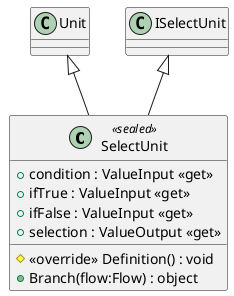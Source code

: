 @startuml
class SelectUnit <<sealed>> {
    + condition : ValueInput <<get>>
    + ifTrue : ValueInput <<get>>
    + ifFalse : ValueInput <<get>>
    + selection : ValueOutput <<get>>
    # <<override>> Definition() : void
    + Branch(flow:Flow) : object
}
Unit <|-- SelectUnit
ISelectUnit <|-- SelectUnit
@enduml
